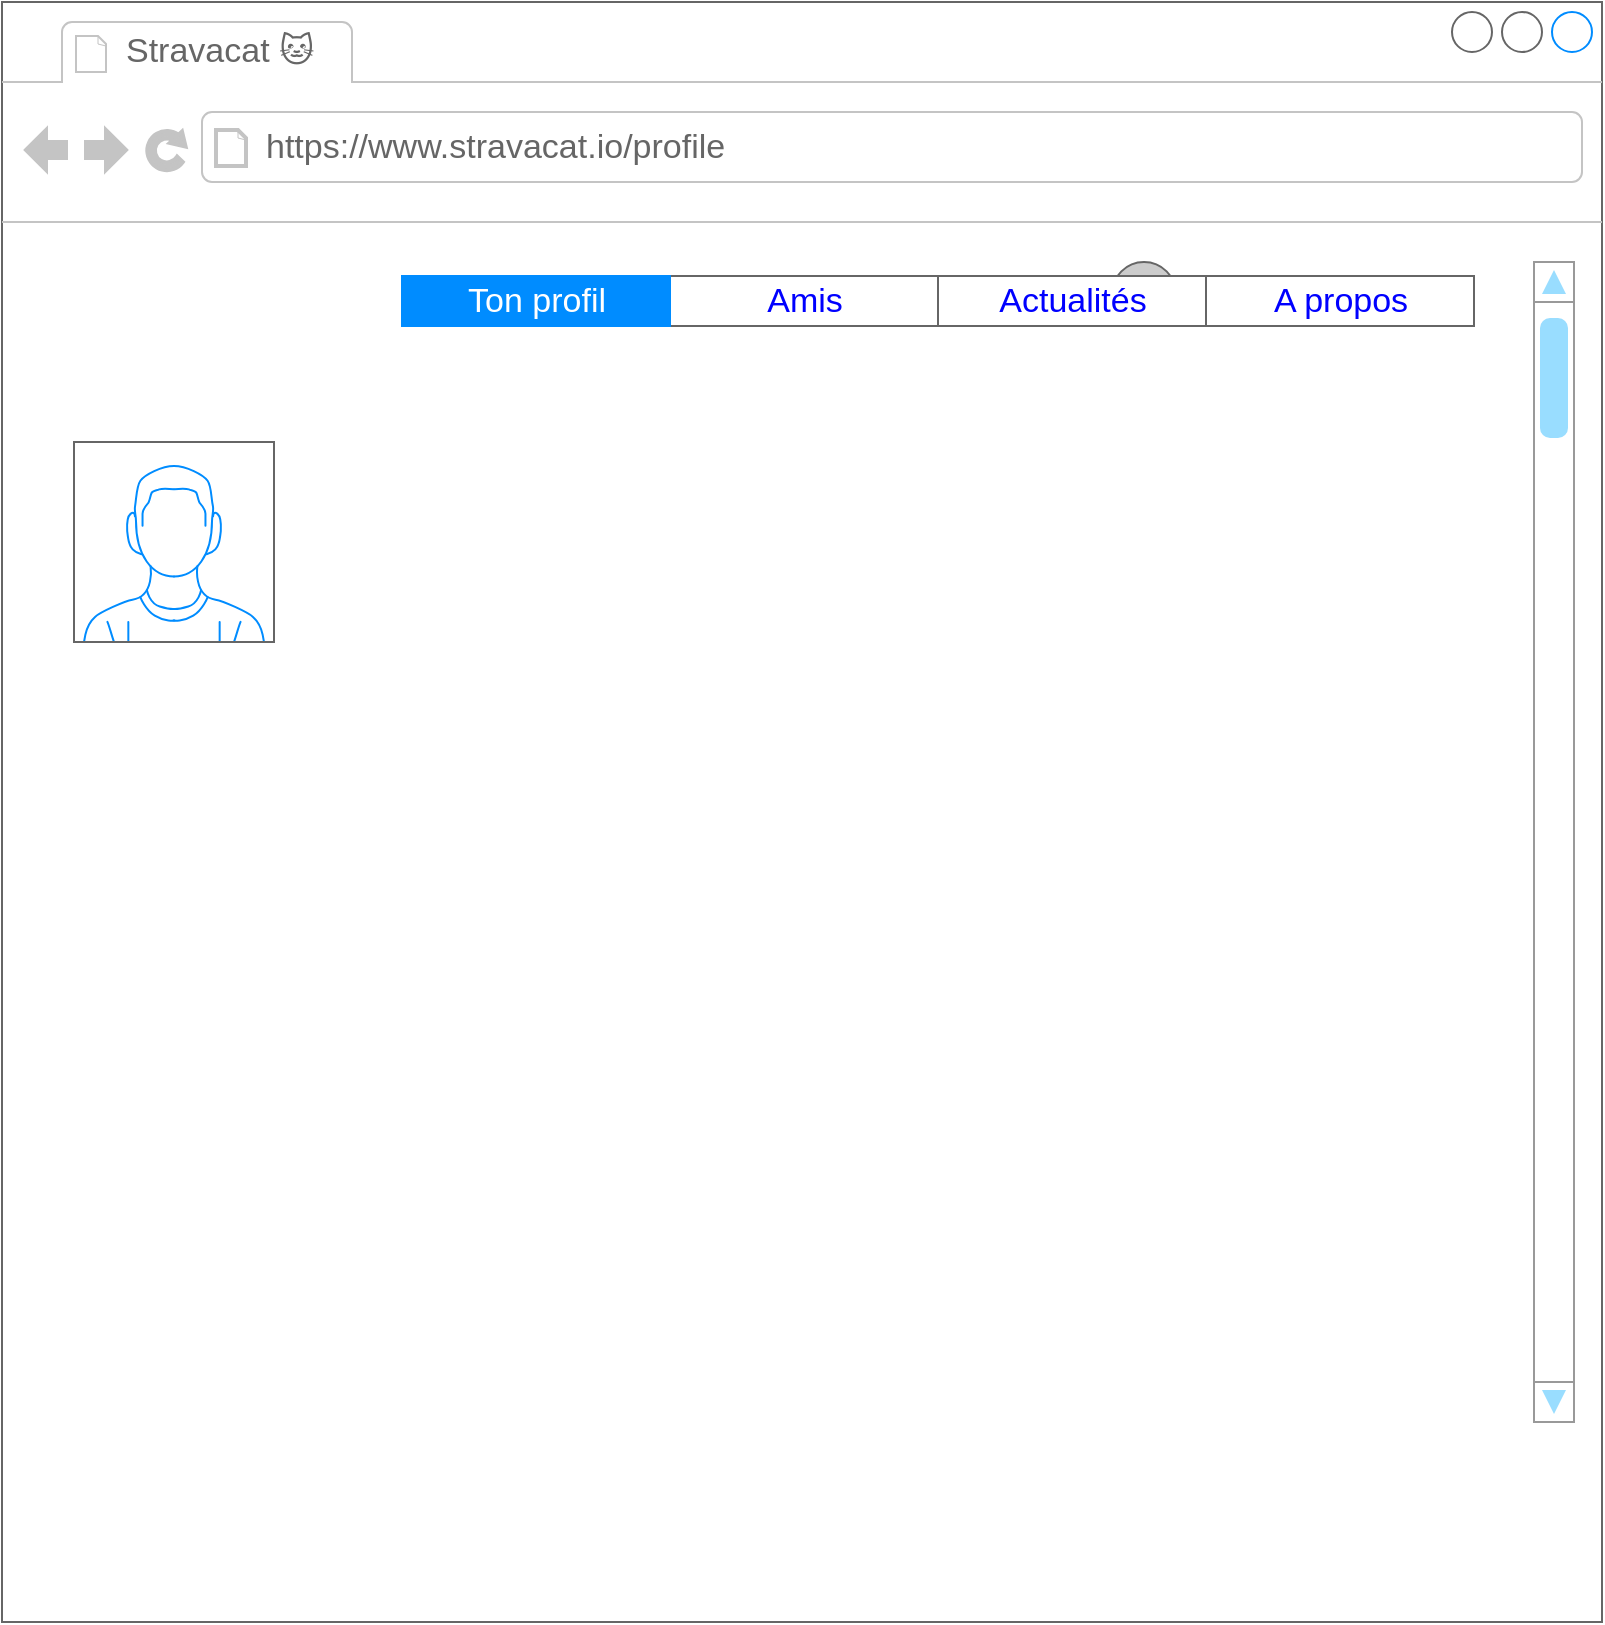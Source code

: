 <mxfile>
    <diagram id="zmbx7RX13E1gPNatcwdM" name="Page-1">
        <mxGraphModel dx="1141" dy="781" grid="1" gridSize="10" guides="1" tooltips="1" connect="1" arrows="1" fold="1" page="1" pageScale="1" pageWidth="827" pageHeight="1169" background="#ffffff" math="0" shadow="0">
            <root>
                <mxCell id="0"/>
                <mxCell id="1" parent="0"/>
                <mxCell id="29" value="" style="strokeWidth=1;shadow=0;dashed=0;align=center;html=1;shape=mxgraph.mockup.containers.browserWindow;rSize=0;strokeColor=#666666;strokeColor2=#008cff;strokeColor3=#c4c4c4;mainText=,;recursiveResize=0;" parent="1" vertex="1">
                    <mxGeometry x="14" y="20" width="800" height="810" as="geometry"/>
                </mxCell>
                <mxCell id="30" value="Stravacat 🐱" style="strokeWidth=1;shadow=0;dashed=0;align=center;html=1;shape=mxgraph.mockup.containers.anchor;fontSize=17;fontColor=#666666;align=left;" parent="29" vertex="1">
                    <mxGeometry x="60" y="12" width="110" height="26" as="geometry"/>
                </mxCell>
                <mxCell id="31" value="https://www.stravacat.io/profile" style="strokeWidth=1;shadow=0;dashed=0;align=center;html=1;shape=mxgraph.mockup.containers.anchor;rSize=0;fontSize=17;fontColor=#666666;align=left;" parent="29" vertex="1">
                    <mxGeometry x="130" y="60" width="250" height="26" as="geometry"/>
                </mxCell>
                <mxCell id="2" value="" style="verticalLabelPosition=bottom;shadow=0;dashed=0;align=center;html=1;verticalAlign=top;strokeWidth=1;shape=mxgraph.mockup.containers.userMale;strokeColor=#666666;strokeColor2=#008cff;" parent="29" vertex="1">
                    <mxGeometry x="36" y="220" width="100" height="100" as="geometry"/>
                </mxCell>
                <mxCell id="27" value="" style="verticalLabelPosition=bottom;shadow=0;dashed=0;align=center;html=1;verticalAlign=top;strokeWidth=1;shape=mxgraph.mockup.navigation.scrollBar;strokeColor=#999999;barPos=98.333;fillColor2=#99ddff;strokeColor2=none;direction=north;" parent="29" vertex="1">
                    <mxGeometry x="766" y="130" width="20" height="580" as="geometry"/>
                </mxCell>
                <mxCell id="47" value="" style="verticalLabelPosition=bottom;shadow=0;dashed=0;align=center;html=1;verticalAlign=top;strokeWidth=1;shape=mxgraph.mockup.misc.help_icon;fontSize=15;" parent="29" vertex="1">
                    <mxGeometry x="555" y="130" width="32" height="32" as="geometry"/>
                </mxCell>
                <mxCell id="50" value="" style="strokeWidth=1;shadow=0;dashed=0;align=center;html=1;shape=mxgraph.mockup.text.rrect;rSize=0;strokeColor=#666666;fontSize=15;" parent="29" vertex="1">
                    <mxGeometry x="200" y="137" width="536" height="25" as="geometry"/>
                </mxCell>
                <mxCell id="51" value="Amis" style="strokeColor=inherit;fillColor=inherit;gradientColor=inherit;strokeWidth=1;shadow=0;dashed=0;align=center;html=1;shape=mxgraph.mockup.text.rrect;rSize=0;fontSize=17;fontColor=#0000ff;" parent="50" vertex="1">
                    <mxGeometry x="134" width="134" height="25" as="geometry"/>
                </mxCell>
                <mxCell id="52" value="Actualités" style="strokeColor=inherit;fillColor=inherit;gradientColor=inherit;strokeWidth=1;shadow=0;dashed=0;align=center;html=1;shape=mxgraph.mockup.text.rrect;rSize=0;fontSize=17;fontColor=#0000ff;" parent="50" vertex="1">
                    <mxGeometry x="268" width="134" height="25" as="geometry"/>
                </mxCell>
                <mxCell id="53" value="A propos" style="strokeColor=inherit;fillColor=inherit;gradientColor=inherit;strokeWidth=1;shadow=0;dashed=0;align=center;html=1;shape=mxgraph.mockup.text.rrect;rSize=0;fontSize=17;fontColor=#0000ff;" parent="50" vertex="1">
                    <mxGeometry x="402" width="134" height="25" as="geometry"/>
                </mxCell>
                <mxCell id="54" value="Ton profil" style="strokeWidth=1;shadow=0;dashed=0;align=center;html=1;shape=mxgraph.mockup.text.rrect;rSize=0;fontSize=17;fontColor=#ffffff;fillColor=#008cff;strokeColor=#008cff;" parent="50" vertex="1">
                    <mxGeometry width="134" height="25" as="geometry"/>
                </mxCell>
            </root>
        </mxGraphModel>
    </diagram>
</mxfile>